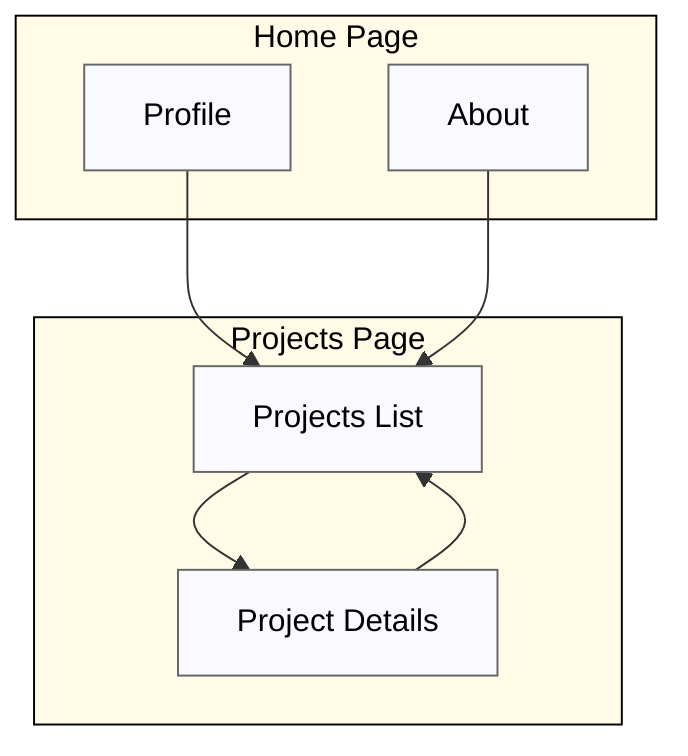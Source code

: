 graph TD
    subgraph Home["Home Page"]
        A1[Profile]
        A2[About]
    end

    subgraph ProjectsPage["Projects Page"]
        B[Projects List]
        D[Project Details]
    end


    A1 --> B   
    A2 --> B    
    B --> D     
    D --> B 

    %% Styling
    classDef main fill:#fffbe6,stroke:#000,color:#000,stroke-width:1px;
    classDef node fill:#f9f9ff,stroke:#666,color:#000,stroke-width:1px;

    class Home,ProjectsPage main;
    class A1,A2,B,D node;
